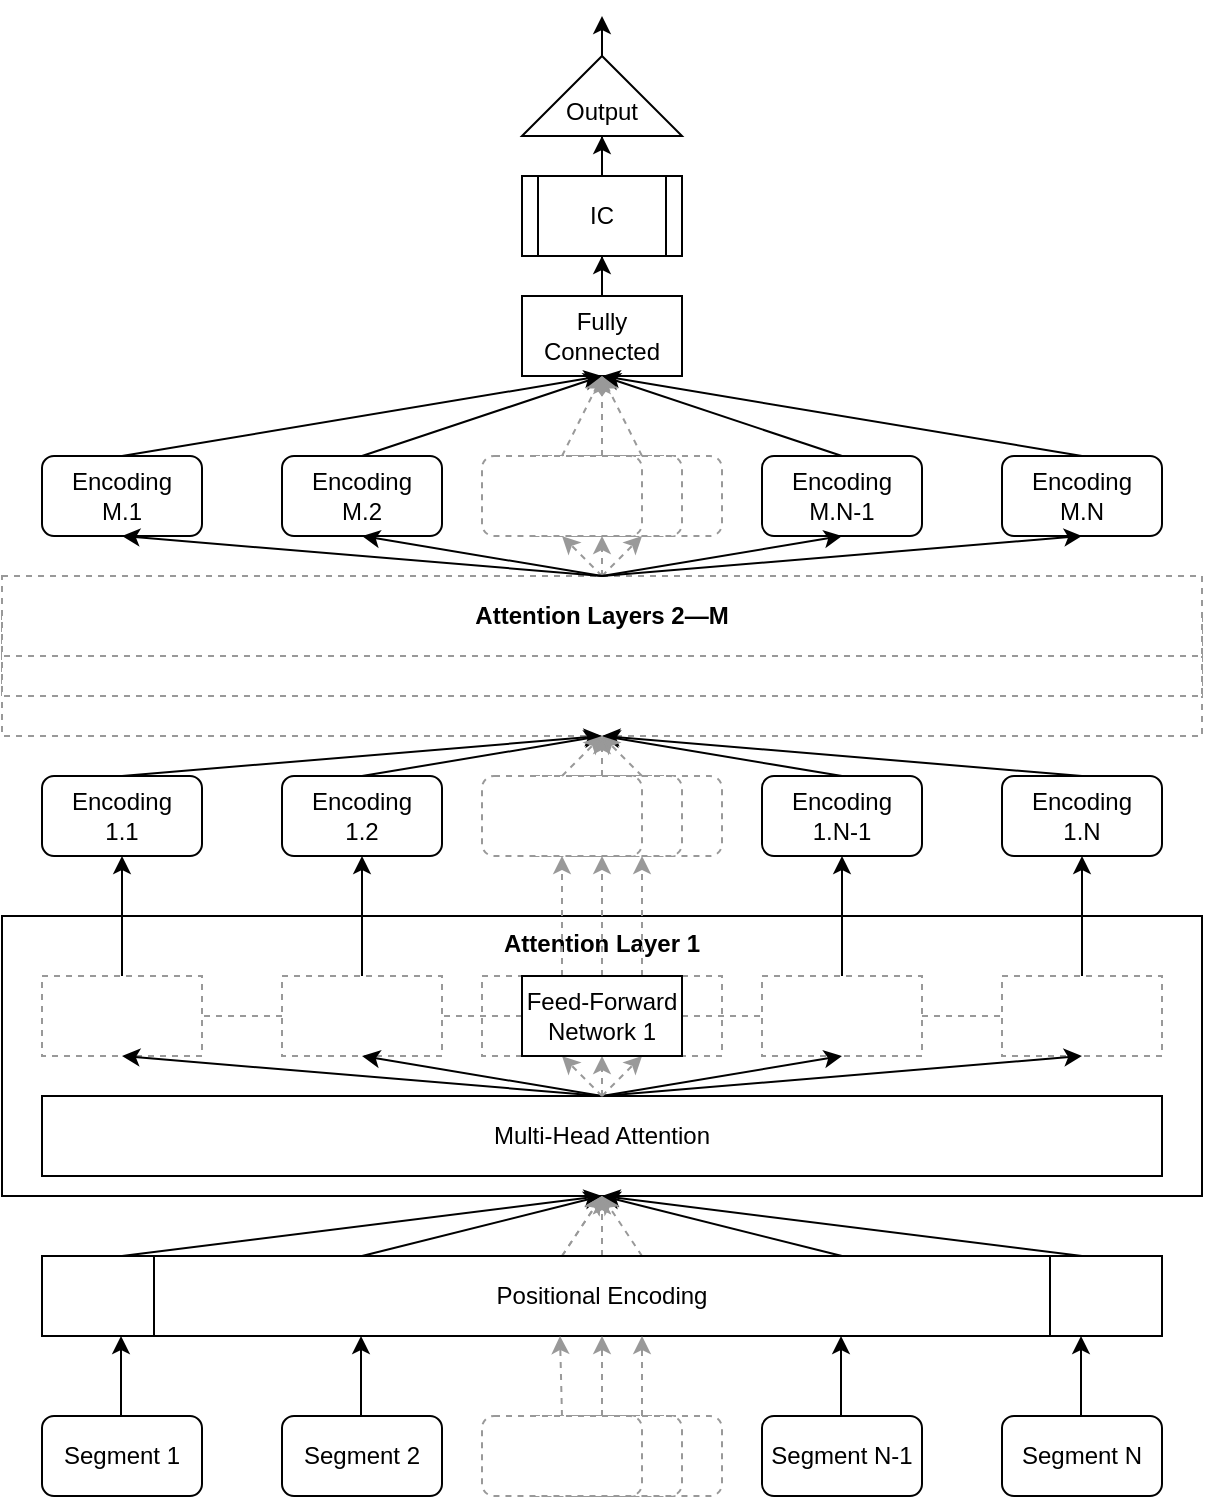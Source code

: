 <mxfile version="13.6.5" type="device"><diagram id="08vCkon5hYv65G0pEPUH" name="Page-1"><mxGraphModel dx="1422" dy="806" grid="1" gridSize="10" guides="1" tooltips="1" connect="1" arrows="1" fold="1" page="1" pageScale="1" pageWidth="850" pageHeight="1100" math="0" shadow="0"><root><mxCell id="0"/><mxCell id="1" parent="0"/><mxCell id="Z1hNz1v2oOg1ouBnR5ml-6" value="" style="rounded=1;whiteSpace=wrap;html=1;dashed=1;strokeColor=#999999;" parent="1" vertex="1"><mxGeometry x="300" y="720" width="80" height="40" as="geometry"/></mxCell><mxCell id="yo3lCTCQwIQIwDGwGREe-1" value="Segment 1" style="rounded=1;whiteSpace=wrap;html=1;" parent="1" vertex="1"><mxGeometry x="40" y="720" width="80" height="40" as="geometry"/></mxCell><mxCell id="yo3lCTCQwIQIwDGwGREe-104" style="edgeStyle=orthogonalEdgeStyle;rounded=0;orthogonalLoop=1;jettySize=auto;html=1;exitX=1;exitY=0.5;exitDx=0;exitDy=0;" parent="1" source="yo3lCTCQwIQIwDGwGREe-88" edge="1"><mxGeometry relative="1" as="geometry"><mxPoint x="320" y="20" as="targetPoint"/></mxGeometry></mxCell><mxCell id="yo3lCTCQwIQIwDGwGREe-88" value="&lt;br&gt;Output" style="triangle;whiteSpace=wrap;html=1;direction=north;" parent="1" vertex="1"><mxGeometry x="280" y="40" width="80" height="40" as="geometry"/></mxCell><mxCell id="yo3lCTCQwIQIwDGwGREe-94" style="edgeStyle=orthogonalEdgeStyle;rounded=0;orthogonalLoop=1;jettySize=auto;html=1;" parent="1" source="yo3lCTCQwIQIwDGwGREe-89" target="yo3lCTCQwIQIwDGwGREe-92" edge="1"><mxGeometry relative="1" as="geometry"/></mxCell><mxCell id="yo3lCTCQwIQIwDGwGREe-89" value="Fully&lt;br&gt;Connected" style="rounded=0;whiteSpace=wrap;html=1;" parent="1" vertex="1"><mxGeometry x="280" y="160" width="80" height="40" as="geometry"/></mxCell><mxCell id="yo3lCTCQwIQIwDGwGREe-95" style="edgeStyle=orthogonalEdgeStyle;rounded=0;orthogonalLoop=1;jettySize=auto;html=1;" parent="1" source="yo3lCTCQwIQIwDGwGREe-92" target="yo3lCTCQwIQIwDGwGREe-88" edge="1"><mxGeometry relative="1" as="geometry"/></mxCell><mxCell id="yo3lCTCQwIQIwDGwGREe-92" value="IC" style="shape=process;whiteSpace=wrap;html=1;backgroundOutline=1;" parent="1" vertex="1"><mxGeometry x="280" y="100" width="80" height="40" as="geometry"/></mxCell><mxCell id="wbZ5SZzInYULaO9SOd1E-1" value="Attention Layer 1" style="rounded=0;whiteSpace=wrap;html=1;fontStyle=1;verticalAlign=top;labelBackgroundColor=#ffffff;labelBorderColor=none;" parent="1" vertex="1"><mxGeometry x="20" y="470" width="600" height="140" as="geometry"/></mxCell><mxCell id="Z1hNz1v2oOg1ouBnR5ml-1" value="Segment 2" style="rounded=1;whiteSpace=wrap;html=1;" parent="1" vertex="1"><mxGeometry x="160" y="720" width="80" height="40" as="geometry"/></mxCell><mxCell id="Z1hNz1v2oOg1ouBnR5ml-2" value="Segment N-1" style="rounded=1;whiteSpace=wrap;html=1;" parent="1" vertex="1"><mxGeometry x="400" y="720" width="80" height="40" as="geometry"/></mxCell><mxCell id="Z1hNz1v2oOg1ouBnR5ml-3" value="Segment N" style="rounded=1;whiteSpace=wrap;html=1;" parent="1" vertex="1"><mxGeometry x="520" y="720" width="80" height="40" as="geometry"/></mxCell><mxCell id="Z1hNz1v2oOg1ouBnR5ml-4" value="" style="rounded=1;whiteSpace=wrap;html=1;dashed=1;strokeColor=#999999;" parent="1" vertex="1"><mxGeometry x="280" y="720" width="80" height="40" as="geometry"/></mxCell><mxCell id="Z1hNz1v2oOg1ouBnR5ml-12" value="Multi-Head Attention" style="rounded=0;whiteSpace=wrap;html=1;" parent="1" vertex="1"><mxGeometry x="40" y="560" width="560" height="40" as="geometry"/></mxCell><mxCell id="Z1hNz1v2oOg1ouBnR5ml-110" style="edgeStyle=orthogonalEdgeStyle;rounded=0;orthogonalLoop=1;jettySize=auto;html=1;endArrow=classic;endFill=1;strokeColor=#000000;exitX=0.5;exitY=0;exitDx=0;exitDy=0;" parent="1" source="Z1hNz1v2oOg1ouBnR5ml-36" target="Z1hNz1v2oOg1ouBnR5ml-104" edge="1"><mxGeometry relative="1" as="geometry"><mxPoint x="80" y="440" as="sourcePoint"/></mxGeometry></mxCell><mxCell id="Z1hNz1v2oOg1ouBnR5ml-111" style="edgeStyle=orthogonalEdgeStyle;rounded=0;orthogonalLoop=1;jettySize=auto;html=1;endArrow=classic;endFill=1;strokeColor=#000000;exitX=0.5;exitY=0;exitDx=0;exitDy=0;" parent="1" source="Z1hNz1v2oOg1ouBnR5ml-37" target="Z1hNz1v2oOg1ouBnR5ml-105" edge="1"><mxGeometry relative="1" as="geometry"><mxPoint x="200" y="440" as="sourcePoint"/></mxGeometry></mxCell><mxCell id="Z1hNz1v2oOg1ouBnR5ml-115" style="edgeStyle=orthogonalEdgeStyle;rounded=0;orthogonalLoop=1;jettySize=auto;html=1;endArrow=classic;endFill=1;strokeColor=#000000;exitX=0.5;exitY=0;exitDx=0;exitDy=0;" parent="1" source="Z1hNz1v2oOg1ouBnR5ml-38" target="Z1hNz1v2oOg1ouBnR5ml-106" edge="1"><mxGeometry relative="1" as="geometry"><mxPoint x="440" y="440" as="sourcePoint"/></mxGeometry></mxCell><mxCell id="Z1hNz1v2oOg1ouBnR5ml-116" style="edgeStyle=orthogonalEdgeStyle;rounded=0;orthogonalLoop=1;jettySize=auto;html=1;endArrow=classic;endFill=1;strokeColor=#000000;exitX=0.5;exitY=0;exitDx=0;exitDy=0;" parent="1" source="Z1hNz1v2oOg1ouBnR5ml-39" target="Z1hNz1v2oOg1ouBnR5ml-107" edge="1"><mxGeometry relative="1" as="geometry"><mxPoint x="560" y="440" as="sourcePoint"/></mxGeometry></mxCell><mxCell id="Z1hNz1v2oOg1ouBnR5ml-23" value="" style="endArrow=classic;html=1;entryX=0.5;entryY=1;entryDx=0;entryDy=0;exitX=0.5;exitY=0;exitDx=0;exitDy=0;" parent="1" edge="1"><mxGeometry width="50" height="50" relative="1" as="geometry"><mxPoint x="80" y="640" as="sourcePoint"/><mxPoint x="320" y="610" as="targetPoint"/></mxGeometry></mxCell><mxCell id="Z1hNz1v2oOg1ouBnR5ml-24" value="" style="endArrow=classic;html=1;entryX=0.5;entryY=1;entryDx=0;entryDy=0;exitX=0.5;exitY=0;exitDx=0;exitDy=0;" parent="1" edge="1"><mxGeometry width="50" height="50" relative="1" as="geometry"><mxPoint x="200" y="640" as="sourcePoint"/><mxPoint x="320" y="610" as="targetPoint"/></mxGeometry></mxCell><mxCell id="Z1hNz1v2oOg1ouBnR5ml-25" value="" style="endArrow=classic;html=1;entryX=0.5;entryY=1;entryDx=0;entryDy=0;exitX=0.5;exitY=0;exitDx=0;exitDy=0;" parent="1" edge="1"><mxGeometry width="50" height="50" relative="1" as="geometry"><mxPoint x="440" y="640" as="sourcePoint"/><mxPoint x="320" y="610" as="targetPoint"/></mxGeometry></mxCell><mxCell id="Z1hNz1v2oOg1ouBnR5ml-26" value="" style="endArrow=classic;html=1;entryX=0.5;entryY=1;entryDx=0;entryDy=0;exitX=0.5;exitY=0;exitDx=0;exitDy=0;" parent="1" edge="1"><mxGeometry width="50" height="50" relative="1" as="geometry"><mxPoint x="560" y="640" as="sourcePoint"/><mxPoint x="320" y="610" as="targetPoint"/></mxGeometry></mxCell><mxCell id="Z1hNz1v2oOg1ouBnR5ml-114" style="edgeStyle=orthogonalEdgeStyle;rounded=0;orthogonalLoop=1;jettySize=auto;html=1;dashed=1;endArrow=classic;endFill=1;strokeColor=#999999;exitX=0.5;exitY=0;exitDx=0;exitDy=0;" parent="1" source="Z1hNz1v2oOg1ouBnR5ml-41" target="Z1hNz1v2oOg1ouBnR5ml-103" edge="1"><mxGeometry relative="1" as="geometry"><mxPoint x="340" y="440" as="sourcePoint"/></mxGeometry></mxCell><mxCell id="Z1hNz1v2oOg1ouBnR5ml-113" style="edgeStyle=orthogonalEdgeStyle;rounded=0;orthogonalLoop=1;jettySize=auto;html=1;dashed=1;endArrow=classic;endFill=1;strokeColor=#999999;exitX=0.5;exitY=0;exitDx=0;exitDy=0;" parent="1" source="Z1hNz1v2oOg1ouBnR5ml-42" target="Z1hNz1v2oOg1ouBnR5ml-108" edge="1"><mxGeometry relative="1" as="geometry"><mxPoint x="320" y="440" as="sourcePoint"/></mxGeometry></mxCell><mxCell id="Z1hNz1v2oOg1ouBnR5ml-112" style="edgeStyle=orthogonalEdgeStyle;rounded=0;orthogonalLoop=1;jettySize=auto;html=1;dashed=1;endArrow=classic;endFill=1;strokeColor=#999999;exitX=0.5;exitY=0;exitDx=0;exitDy=0;" parent="1" source="Z1hNz1v2oOg1ouBnR5ml-40" target="Z1hNz1v2oOg1ouBnR5ml-109" edge="1"><mxGeometry relative="1" as="geometry"><mxPoint x="300" y="440" as="sourcePoint"/></mxGeometry></mxCell><mxCell id="Z1hNz1v2oOg1ouBnR5ml-36" value="" style="rounded=0;whiteSpace=wrap;html=1;dashed=1;strokeColor=#999999;" parent="1" vertex="1"><mxGeometry x="40" y="500" width="80" height="40" as="geometry"/></mxCell><mxCell id="BI7ElH0CBm1qzwJjxtl7-2" style="edgeStyle=orthogonalEdgeStyle;rounded=0;orthogonalLoop=1;jettySize=auto;html=1;dashed=1;endArrow=none;endFill=0;strokeColor=#999999;" parent="1" source="Z1hNz1v2oOg1ouBnR5ml-37" target="Z1hNz1v2oOg1ouBnR5ml-36" edge="1"><mxGeometry relative="1" as="geometry"/></mxCell><mxCell id="Z1hNz1v2oOg1ouBnR5ml-37" value="" style="rounded=0;whiteSpace=wrap;html=1;dashed=1;strokeColor=#999999;" parent="1" vertex="1"><mxGeometry x="160" y="500" width="80" height="40" as="geometry"/></mxCell><mxCell id="BI7ElH0CBm1qzwJjxtl7-4" style="edgeStyle=orthogonalEdgeStyle;rounded=0;orthogonalLoop=1;jettySize=auto;html=1;dashed=1;endArrow=none;endFill=0;strokeColor=#999999;" parent="1" source="Z1hNz1v2oOg1ouBnR5ml-38" target="Z1hNz1v2oOg1ouBnR5ml-39" edge="1"><mxGeometry relative="1" as="geometry"/></mxCell><mxCell id="Z1hNz1v2oOg1ouBnR5ml-38" value="" style="rounded=0;whiteSpace=wrap;html=1;dashed=1;strokeColor=#999999;" parent="1" vertex="1"><mxGeometry x="400" y="500" width="80" height="40" as="geometry"/></mxCell><mxCell id="Z1hNz1v2oOg1ouBnR5ml-39" value="" style="rounded=0;whiteSpace=wrap;html=1;dashed=1;strokeColor=#999999;" parent="1" vertex="1"><mxGeometry x="520" y="500" width="80" height="40" as="geometry"/></mxCell><mxCell id="Z1hNz1v2oOg1ouBnR5ml-41" value="" style="rounded=0;whiteSpace=wrap;html=1;dashed=1;strokeColor=#999999;" parent="1" vertex="1"><mxGeometry x="300" y="500" width="80" height="40" as="geometry"/></mxCell><mxCell id="Z1hNz1v2oOg1ouBnR5ml-43" value="" style="endArrow=classic;html=1;exitX=0.5;exitY=0;exitDx=0;exitDy=0;entryX=0.5;entryY=1;entryDx=0;entryDy=0;" parent="1" source="Z1hNz1v2oOg1ouBnR5ml-12" target="Z1hNz1v2oOg1ouBnR5ml-36" edge="1"><mxGeometry width="50" height="50" relative="1" as="geometry"><mxPoint x="90" y="360" as="sourcePoint"/><mxPoint x="140" y="310" as="targetPoint"/></mxGeometry></mxCell><mxCell id="Z1hNz1v2oOg1ouBnR5ml-44" value="" style="endArrow=classic;html=1;exitX=0.5;exitY=0;exitDx=0;exitDy=0;entryX=0.5;entryY=1;entryDx=0;entryDy=0;" parent="1" source="Z1hNz1v2oOg1ouBnR5ml-12" target="Z1hNz1v2oOg1ouBnR5ml-37" edge="1"><mxGeometry width="50" height="50" relative="1" as="geometry"><mxPoint x="90" y="360" as="sourcePoint"/><mxPoint x="140" y="310" as="targetPoint"/></mxGeometry></mxCell><mxCell id="Z1hNz1v2oOg1ouBnR5ml-45" value="" style="endArrow=classic;html=1;exitX=0.5;exitY=0;exitDx=0;exitDy=0;entryX=0.5;entryY=1;entryDx=0;entryDy=0;" parent="1" source="Z1hNz1v2oOg1ouBnR5ml-12" target="Z1hNz1v2oOg1ouBnR5ml-38" edge="1"><mxGeometry width="50" height="50" relative="1" as="geometry"><mxPoint x="90" y="360" as="sourcePoint"/><mxPoint x="140" y="310" as="targetPoint"/></mxGeometry></mxCell><mxCell id="Z1hNz1v2oOg1ouBnR5ml-46" value="" style="endArrow=classic;html=1;exitX=0.5;exitY=0;exitDx=0;exitDy=0;entryX=0.5;entryY=1;entryDx=0;entryDy=0;" parent="1" source="Z1hNz1v2oOg1ouBnR5ml-12" target="Z1hNz1v2oOg1ouBnR5ml-39" edge="1"><mxGeometry width="50" height="50" relative="1" as="geometry"><mxPoint x="90" y="360" as="sourcePoint"/><mxPoint x="140" y="310" as="targetPoint"/></mxGeometry></mxCell><mxCell id="Z1hNz1v2oOg1ouBnR5ml-47" value="" style="endArrow=classic;html=1;exitX=0.5;exitY=0;exitDx=0;exitDy=0;entryX=0.5;entryY=1;entryDx=0;entryDy=0;dashed=1;strokeColor=#999999;" parent="1" source="Z1hNz1v2oOg1ouBnR5ml-12" target="Z1hNz1v2oOg1ouBnR5ml-40" edge="1"><mxGeometry width="50" height="50" relative="1" as="geometry"><mxPoint x="90" y="360" as="sourcePoint"/><mxPoint x="140" y="310" as="targetPoint"/></mxGeometry></mxCell><mxCell id="Z1hNz1v2oOg1ouBnR5ml-48" value="" style="endArrow=classic;html=1;exitX=0.5;exitY=0;exitDx=0;exitDy=0;entryX=0.5;entryY=1;entryDx=0;entryDy=0;dashed=1;strokeColor=#999999;" parent="1" source="Z1hNz1v2oOg1ouBnR5ml-12" target="Z1hNz1v2oOg1ouBnR5ml-42" edge="1"><mxGeometry width="50" height="50" relative="1" as="geometry"><mxPoint x="90" y="360" as="sourcePoint"/><mxPoint x="140" y="310" as="targetPoint"/></mxGeometry></mxCell><mxCell id="Z1hNz1v2oOg1ouBnR5ml-49" value="" style="endArrow=classic;html=1;exitX=0.5;exitY=0;exitDx=0;exitDy=0;entryX=0.75;entryY=1;entryDx=0;entryDy=0;dashed=1;strokeColor=#999999;" parent="1" source="Z1hNz1v2oOg1ouBnR5ml-12" target="Z1hNz1v2oOg1ouBnR5ml-42" edge="1"><mxGeometry width="50" height="50" relative="1" as="geometry"><mxPoint x="90" y="360" as="sourcePoint"/><mxPoint x="140" y="310" as="targetPoint"/></mxGeometry></mxCell><mxCell id="Z1hNz1v2oOg1ouBnR5ml-50" value="" style="endArrow=classic;html=1;dashed=1;strokeColor=#999999;entryX=0.5;entryY=1;entryDx=0;entryDy=0;exitX=0.5;exitY=0;exitDx=0;exitDy=0;" parent="1" edge="1"><mxGeometry width="50" height="50" relative="1" as="geometry"><mxPoint x="300" y="640" as="sourcePoint"/><mxPoint x="320" y="610" as="targetPoint"/></mxGeometry></mxCell><mxCell id="Z1hNz1v2oOg1ouBnR5ml-51" value="" style="endArrow=classic;html=1;dashed=1;strokeColor=#999999;entryX=0.5;entryY=1;entryDx=0;entryDy=0;exitX=0.75;exitY=0;exitDx=0;exitDy=0;" parent="1" edge="1"><mxGeometry width="50" height="50" relative="1" as="geometry"><mxPoint x="320" y="640" as="sourcePoint"/><mxPoint x="320" y="610" as="targetPoint"/></mxGeometry></mxCell><mxCell id="Z1hNz1v2oOg1ouBnR5ml-52" value="" style="endArrow=classic;html=1;dashed=1;strokeColor=#999999;entryX=0.5;entryY=1;entryDx=0;entryDy=0;exitX=0.5;exitY=0;exitDx=0;exitDy=0;" parent="1" edge="1"><mxGeometry width="50" height="50" relative="1" as="geometry"><mxPoint x="340" y="640" as="sourcePoint"/><mxPoint x="320" y="610" as="targetPoint"/></mxGeometry></mxCell><mxCell id="Z1hNz1v2oOg1ouBnR5ml-40" value="" style="rounded=0;whiteSpace=wrap;html=1;dashed=1;strokeColor=#999999;" parent="1" vertex="1"><mxGeometry x="260" y="500" width="80" height="40" as="geometry"/></mxCell><mxCell id="Z1hNz1v2oOg1ouBnR5ml-5" value="" style="rounded=1;whiteSpace=wrap;html=1;dashed=1;strokeColor=#999999;" parent="1" vertex="1"><mxGeometry x="260" y="720" width="80" height="40" as="geometry"/></mxCell><mxCell id="Z1hNz1v2oOg1ouBnR5ml-102" value="" style="endArrow=classic;html=1;dashed=1;strokeColor=#999999;entryX=0.5;entryY=1;entryDx=0;entryDy=0;exitX=0.5;exitY=0;exitDx=0;exitDy=0;" parent="1" edge="1"><mxGeometry width="50" height="50" relative="1" as="geometry"><mxPoint x="300" y="640" as="sourcePoint"/><mxPoint x="320" y="610" as="targetPoint"/></mxGeometry></mxCell><mxCell id="Z1hNz1v2oOg1ouBnR5ml-103" value="" style="rounded=1;whiteSpace=wrap;html=1;dashed=1;strokeColor=#999999;" parent="1" vertex="1"><mxGeometry x="300" y="400" width="80" height="40" as="geometry"/></mxCell><mxCell id="Z1hNz1v2oOg1ouBnR5ml-104" value="Encoding&lt;br&gt;1.1" style="rounded=1;whiteSpace=wrap;html=1;" parent="1" vertex="1"><mxGeometry x="40" y="400" width="80" height="40" as="geometry"/></mxCell><mxCell id="Z1hNz1v2oOg1ouBnR5ml-105" value="Encoding&lt;br&gt;1.2" style="rounded=1;whiteSpace=wrap;html=1;" parent="1" vertex="1"><mxGeometry x="160" y="400" width="80" height="40" as="geometry"/></mxCell><mxCell id="Z1hNz1v2oOg1ouBnR5ml-106" value="Encoding&lt;br&gt;1.N-1" style="rounded=1;whiteSpace=wrap;html=1;" parent="1" vertex="1"><mxGeometry x="400" y="400" width="80" height="40" as="geometry"/></mxCell><mxCell id="Z1hNz1v2oOg1ouBnR5ml-107" value="Encoding&lt;br&gt;1.N" style="rounded=1;whiteSpace=wrap;html=1;" parent="1" vertex="1"><mxGeometry x="520" y="400" width="80" height="40" as="geometry"/></mxCell><mxCell id="Z1hNz1v2oOg1ouBnR5ml-108" value="" style="rounded=1;whiteSpace=wrap;html=1;dashed=1;strokeColor=#999999;" parent="1" vertex="1"><mxGeometry x="280" y="400" width="80" height="40" as="geometry"/></mxCell><mxCell id="Z1hNz1v2oOg1ouBnR5ml-109" value="" style="rounded=1;whiteSpace=wrap;html=1;dashed=1;strokeColor=#999999;" parent="1" vertex="1"><mxGeometry x="260" y="400" width="80" height="40" as="geometry"/></mxCell><mxCell id="Z1hNz1v2oOg1ouBnR5ml-117" value="" style="rounded=0;whiteSpace=wrap;html=1;fontStyle=1;verticalAlign=middle;strokeColor=#999999;dashed=1;" parent="1" vertex="1"><mxGeometry x="20" y="340" width="600" height="40" as="geometry"/></mxCell><mxCell id="Z1hNz1v2oOg1ouBnR5ml-118" value="" style="rounded=0;whiteSpace=wrap;html=1;fontStyle=1;verticalAlign=middle;strokeColor=#999999;dashed=1;" parent="1" vertex="1"><mxGeometry x="20" y="320" width="600" height="40" as="geometry"/></mxCell><mxCell id="Z1hNz1v2oOg1ouBnR5ml-121" value="" style="endArrow=classic;html=1;strokeColor=#000000;entryX=0.5;entryY=1;entryDx=0;entryDy=0;exitX=0.5;exitY=0;exitDx=0;exitDy=0;" parent="1" source="Z1hNz1v2oOg1ouBnR5ml-104" target="Z1hNz1v2oOg1ouBnR5ml-117" edge="1"><mxGeometry width="50" height="50" relative="1" as="geometry"><mxPoint x="90" y="250" as="sourcePoint"/><mxPoint x="140" y="200" as="targetPoint"/></mxGeometry></mxCell><mxCell id="Z1hNz1v2oOg1ouBnR5ml-122" value="" style="endArrow=classic;html=1;strokeColor=#000000;entryX=0.5;entryY=1;entryDx=0;entryDy=0;exitX=0.5;exitY=0;exitDx=0;exitDy=0;" parent="1" source="Z1hNz1v2oOg1ouBnR5ml-105" target="Z1hNz1v2oOg1ouBnR5ml-117" edge="1"><mxGeometry width="50" height="50" relative="1" as="geometry"><mxPoint x="90" y="250" as="sourcePoint"/><mxPoint x="140" y="200" as="targetPoint"/></mxGeometry></mxCell><mxCell id="Z1hNz1v2oOg1ouBnR5ml-123" value="" style="endArrow=classic;html=1;strokeColor=#000000;entryX=0.5;entryY=1;entryDx=0;entryDy=0;exitX=0.5;exitY=0;exitDx=0;exitDy=0;" parent="1" source="Z1hNz1v2oOg1ouBnR5ml-106" target="Z1hNz1v2oOg1ouBnR5ml-117" edge="1"><mxGeometry width="50" height="50" relative="1" as="geometry"><mxPoint x="90" y="250" as="sourcePoint"/><mxPoint x="140" y="200" as="targetPoint"/></mxGeometry></mxCell><mxCell id="Z1hNz1v2oOg1ouBnR5ml-124" value="" style="endArrow=classic;html=1;strokeColor=#000000;entryX=0.5;entryY=1;entryDx=0;entryDy=0;exitX=0.5;exitY=0;exitDx=0;exitDy=0;" parent="1" source="Z1hNz1v2oOg1ouBnR5ml-107" target="Z1hNz1v2oOg1ouBnR5ml-117" edge="1"><mxGeometry width="50" height="50" relative="1" as="geometry"><mxPoint x="90" y="250" as="sourcePoint"/><mxPoint x="140" y="200" as="targetPoint"/></mxGeometry></mxCell><mxCell id="Z1hNz1v2oOg1ouBnR5ml-119" value="&lt;span style=&quot;white-space: normal&quot;&gt;Attention Layers 2—M&lt;/span&gt;" style="rounded=0;whiteSpace=wrap;html=1;fontStyle=1;verticalAlign=middle;strokeColor=#999999;dashed=1;" parent="1" vertex="1"><mxGeometry x="20" y="300" width="600" height="40" as="geometry"/></mxCell><mxCell id="Z1hNz1v2oOg1ouBnR5ml-127" value="" style="endArrow=classic;html=1;dashed=1;strokeColor=#999999;entryX=0.5;entryY=1;entryDx=0;entryDy=0;exitX=0.5;exitY=0;exitDx=0;exitDy=0;" parent="1" edge="1"><mxGeometry width="50" height="50" relative="1" as="geometry"><mxPoint x="320" y="640" as="sourcePoint"/><mxPoint x="320" y="610" as="targetPoint"/></mxGeometry></mxCell><mxCell id="Z1hNz1v2oOg1ouBnR5ml-128" value="" style="endArrow=classic;html=1;strokeColor=#999999;entryX=0.5;entryY=1;entryDx=0;entryDy=0;exitX=0.5;exitY=0;exitDx=0;exitDy=0;dashed=1;" parent="1" source="Z1hNz1v2oOg1ouBnR5ml-109" target="Z1hNz1v2oOg1ouBnR5ml-117" edge="1"><mxGeometry width="50" height="50" relative="1" as="geometry"><mxPoint x="90" y="250" as="sourcePoint"/><mxPoint x="140" y="200" as="targetPoint"/></mxGeometry></mxCell><mxCell id="Z1hNz1v2oOg1ouBnR5ml-129" value="" style="endArrow=classic;html=1;strokeColor=#999999;entryX=0.5;entryY=1;entryDx=0;entryDy=0;exitX=0.5;exitY=0;exitDx=0;exitDy=0;dashed=1;" parent="1" source="Z1hNz1v2oOg1ouBnR5ml-108" target="Z1hNz1v2oOg1ouBnR5ml-117" edge="1"><mxGeometry width="50" height="50" relative="1" as="geometry"><mxPoint x="90" y="250" as="sourcePoint"/><mxPoint x="140" y="200" as="targetPoint"/></mxGeometry></mxCell><mxCell id="Z1hNz1v2oOg1ouBnR5ml-130" value="" style="endArrow=classic;html=1;strokeColor=#999999;entryX=0.5;entryY=1;entryDx=0;entryDy=0;exitX=0.5;exitY=0;exitDx=0;exitDy=0;dashed=1;" parent="1" source="Z1hNz1v2oOg1ouBnR5ml-103" target="Z1hNz1v2oOg1ouBnR5ml-117" edge="1"><mxGeometry width="50" height="50" relative="1" as="geometry"><mxPoint x="90" y="250" as="sourcePoint"/><mxPoint x="140" y="200" as="targetPoint"/></mxGeometry></mxCell><mxCell id="Z1hNz1v2oOg1ouBnR5ml-131" value="" style="rounded=1;whiteSpace=wrap;html=1;dashed=1;strokeColor=#999999;" parent="1" vertex="1"><mxGeometry x="300" y="240" width="80" height="40" as="geometry"/></mxCell><mxCell id="Z1hNz1v2oOg1ouBnR5ml-132" value="Encoding&lt;br&gt;M.1" style="rounded=1;whiteSpace=wrap;html=1;" parent="1" vertex="1"><mxGeometry x="40" y="240" width="80" height="40" as="geometry"/></mxCell><mxCell id="Z1hNz1v2oOg1ouBnR5ml-133" value="Encoding&lt;br&gt;M.2" style="rounded=1;whiteSpace=wrap;html=1;" parent="1" vertex="1"><mxGeometry x="160" y="240" width="80" height="40" as="geometry"/></mxCell><mxCell id="Z1hNz1v2oOg1ouBnR5ml-134" value="Encoding&lt;br&gt;M.N-1" style="rounded=1;whiteSpace=wrap;html=1;" parent="1" vertex="1"><mxGeometry x="400" y="240" width="80" height="40" as="geometry"/></mxCell><mxCell id="Z1hNz1v2oOg1ouBnR5ml-135" value="Encoding&lt;br&gt;M.N" style="rounded=1;whiteSpace=wrap;html=1;" parent="1" vertex="1"><mxGeometry x="520" y="240" width="80" height="40" as="geometry"/></mxCell><mxCell id="Z1hNz1v2oOg1ouBnR5ml-136" value="" style="rounded=1;whiteSpace=wrap;html=1;dashed=1;strokeColor=#999999;" parent="1" vertex="1"><mxGeometry x="280" y="240" width="80" height="40" as="geometry"/></mxCell><mxCell id="Z1hNz1v2oOg1ouBnR5ml-137" value="" style="rounded=1;whiteSpace=wrap;html=1;dashed=1;strokeColor=#999999;" parent="1" vertex="1"><mxGeometry x="260" y="240" width="80" height="40" as="geometry"/></mxCell><mxCell id="Z1hNz1v2oOg1ouBnR5ml-138" value="" style="endArrow=classic;html=1;dashed=1;strokeColor=#999999;exitX=0.5;exitY=0;exitDx=0;exitDy=0;entryX=0.5;entryY=1;entryDx=0;entryDy=0;" parent="1" source="Z1hNz1v2oOg1ouBnR5ml-119" target="Z1hNz1v2oOg1ouBnR5ml-137" edge="1"><mxGeometry width="50" height="50" relative="1" as="geometry"><mxPoint x="60" y="180" as="sourcePoint"/><mxPoint x="110" y="130" as="targetPoint"/></mxGeometry></mxCell><mxCell id="Z1hNz1v2oOg1ouBnR5ml-139" value="" style="endArrow=classic;html=1;dashed=1;strokeColor=#999999;exitX=0.5;exitY=0;exitDx=0;exitDy=0;entryX=0.5;entryY=1;entryDx=0;entryDy=0;" parent="1" source="Z1hNz1v2oOg1ouBnR5ml-119" target="Z1hNz1v2oOg1ouBnR5ml-131" edge="1"><mxGeometry width="50" height="50" relative="1" as="geometry"><mxPoint x="60" y="180" as="sourcePoint"/><mxPoint x="110" y="130" as="targetPoint"/></mxGeometry></mxCell><mxCell id="Z1hNz1v2oOg1ouBnR5ml-140" value="" style="endArrow=classic;html=1;dashed=1;strokeColor=#999999;exitX=0.5;exitY=0;exitDx=0;exitDy=0;entryX=0.5;entryY=1;entryDx=0;entryDy=0;" parent="1" source="Z1hNz1v2oOg1ouBnR5ml-119" target="Z1hNz1v2oOg1ouBnR5ml-136" edge="1"><mxGeometry width="50" height="50" relative="1" as="geometry"><mxPoint x="60" y="180" as="sourcePoint"/><mxPoint x="110" y="130" as="targetPoint"/></mxGeometry></mxCell><mxCell id="Z1hNz1v2oOg1ouBnR5ml-141" value="" style="endArrow=classic;html=1;strokeColor=#000000;exitX=0.5;exitY=0;exitDx=0;exitDy=0;entryX=0.5;entryY=1;entryDx=0;entryDy=0;" parent="1" source="Z1hNz1v2oOg1ouBnR5ml-119" target="Z1hNz1v2oOg1ouBnR5ml-133" edge="1"><mxGeometry width="50" height="50" relative="1" as="geometry"><mxPoint x="60" y="180" as="sourcePoint"/><mxPoint x="110" y="130" as="targetPoint"/></mxGeometry></mxCell><mxCell id="Z1hNz1v2oOg1ouBnR5ml-142" value="" style="endArrow=classic;html=1;strokeColor=#000000;exitX=0.5;exitY=0;exitDx=0;exitDy=0;entryX=0.5;entryY=1;entryDx=0;entryDy=0;" parent="1" source="Z1hNz1v2oOg1ouBnR5ml-119" target="Z1hNz1v2oOg1ouBnR5ml-132" edge="1"><mxGeometry width="50" height="50" relative="1" as="geometry"><mxPoint x="60" y="180" as="sourcePoint"/><mxPoint x="110" y="130" as="targetPoint"/></mxGeometry></mxCell><mxCell id="Z1hNz1v2oOg1ouBnR5ml-143" value="" style="endArrow=classic;html=1;strokeColor=#000000;exitX=0.5;exitY=0;exitDx=0;exitDy=0;entryX=0.5;entryY=1;entryDx=0;entryDy=0;" parent="1" source="Z1hNz1v2oOg1ouBnR5ml-119" target="Z1hNz1v2oOg1ouBnR5ml-134" edge="1"><mxGeometry width="50" height="50" relative="1" as="geometry"><mxPoint x="60" y="180" as="sourcePoint"/><mxPoint x="110" y="130" as="targetPoint"/></mxGeometry></mxCell><mxCell id="Z1hNz1v2oOg1ouBnR5ml-144" value="" style="endArrow=classic;html=1;strokeColor=#000000;exitX=0.5;exitY=0;exitDx=0;exitDy=0;entryX=0.5;entryY=1;entryDx=0;entryDy=0;" parent="1" source="Z1hNz1v2oOg1ouBnR5ml-119" target="Z1hNz1v2oOg1ouBnR5ml-135" edge="1"><mxGeometry width="50" height="50" relative="1" as="geometry"><mxPoint x="60" y="180" as="sourcePoint"/><mxPoint x="110" y="130" as="targetPoint"/></mxGeometry></mxCell><mxCell id="Z1hNz1v2oOg1ouBnR5ml-145" value="" style="endArrow=classic;html=1;strokeColor=#000000;entryX=0.5;entryY=1;entryDx=0;entryDy=0;exitX=0.5;exitY=0;exitDx=0;exitDy=0;" parent="1" source="Z1hNz1v2oOg1ouBnR5ml-132" target="yo3lCTCQwIQIwDGwGREe-89" edge="1"><mxGeometry width="50" height="50" relative="1" as="geometry"><mxPoint x="130" y="180" as="sourcePoint"/><mxPoint x="180" y="130" as="targetPoint"/></mxGeometry></mxCell><mxCell id="Z1hNz1v2oOg1ouBnR5ml-146" value="" style="endArrow=classic;html=1;strokeColor=#000000;entryX=0.5;entryY=1;entryDx=0;entryDy=0;exitX=0.5;exitY=0;exitDx=0;exitDy=0;" parent="1" source="Z1hNz1v2oOg1ouBnR5ml-133" target="yo3lCTCQwIQIwDGwGREe-89" edge="1"><mxGeometry width="50" height="50" relative="1" as="geometry"><mxPoint x="130" y="180" as="sourcePoint"/><mxPoint x="180" y="130" as="targetPoint"/></mxGeometry></mxCell><mxCell id="Z1hNz1v2oOg1ouBnR5ml-147" value="" style="endArrow=classic;html=1;strokeColor=#000000;entryX=0.5;entryY=1;entryDx=0;entryDy=0;exitX=0.5;exitY=0;exitDx=0;exitDy=0;" parent="1" source="Z1hNz1v2oOg1ouBnR5ml-134" target="yo3lCTCQwIQIwDGwGREe-89" edge="1"><mxGeometry width="50" height="50" relative="1" as="geometry"><mxPoint x="130" y="180" as="sourcePoint"/><mxPoint x="180" y="130" as="targetPoint"/></mxGeometry></mxCell><mxCell id="Z1hNz1v2oOg1ouBnR5ml-148" value="" style="endArrow=classic;html=1;strokeColor=#000000;entryX=0.5;entryY=1;entryDx=0;entryDy=0;exitX=0.5;exitY=0;exitDx=0;exitDy=0;" parent="1" source="Z1hNz1v2oOg1ouBnR5ml-135" target="yo3lCTCQwIQIwDGwGREe-89" edge="1"><mxGeometry width="50" height="50" relative="1" as="geometry"><mxPoint x="130" y="180" as="sourcePoint"/><mxPoint x="180" y="130" as="targetPoint"/></mxGeometry></mxCell><mxCell id="Z1hNz1v2oOg1ouBnR5ml-149" value="" style="endArrow=classic;html=1;strokeColor=#999999;entryX=0.5;entryY=1;entryDx=0;entryDy=0;exitX=0.5;exitY=0;exitDx=0;exitDy=0;dashed=1;" parent="1" source="Z1hNz1v2oOg1ouBnR5ml-137" target="yo3lCTCQwIQIwDGwGREe-89" edge="1"><mxGeometry width="50" height="50" relative="1" as="geometry"><mxPoint x="130" y="180" as="sourcePoint"/><mxPoint x="180" y="130" as="targetPoint"/></mxGeometry></mxCell><mxCell id="Z1hNz1v2oOg1ouBnR5ml-150" value="" style="endArrow=classic;html=1;strokeColor=#999999;entryX=0.5;entryY=1;entryDx=0;entryDy=0;exitX=0.5;exitY=0;exitDx=0;exitDy=0;dashed=1;" parent="1" source="Z1hNz1v2oOg1ouBnR5ml-131" target="yo3lCTCQwIQIwDGwGREe-89" edge="1"><mxGeometry width="50" height="50" relative="1" as="geometry"><mxPoint x="130" y="180" as="sourcePoint"/><mxPoint x="180" y="130" as="targetPoint"/></mxGeometry></mxCell><mxCell id="Z1hNz1v2oOg1ouBnR5ml-151" value="" style="endArrow=classic;html=1;strokeColor=#999999;entryX=0.5;entryY=1;entryDx=0;entryDy=0;exitX=0.5;exitY=0;exitDx=0;exitDy=0;dashed=1;" parent="1" source="Z1hNz1v2oOg1ouBnR5ml-136" target="yo3lCTCQwIQIwDGwGREe-89" edge="1"><mxGeometry width="50" height="50" relative="1" as="geometry"><mxPoint x="130" y="180" as="sourcePoint"/><mxPoint x="180" y="130" as="targetPoint"/></mxGeometry></mxCell><mxCell id="BI7ElH0CBm1qzwJjxtl7-1" style="edgeStyle=orthogonalEdgeStyle;rounded=0;orthogonalLoop=1;jettySize=auto;html=1;entryX=1;entryY=0.5;entryDx=0;entryDy=0;endArrow=none;endFill=0;strokeColor=#999999;dashed=1;" parent="1" source="Z1hNz1v2oOg1ouBnR5ml-42" target="Z1hNz1v2oOg1ouBnR5ml-37" edge="1"><mxGeometry relative="1" as="geometry"/></mxCell><mxCell id="BI7ElH0CBm1qzwJjxtl7-3" style="edgeStyle=orthogonalEdgeStyle;rounded=0;orthogonalLoop=1;jettySize=auto;html=1;dashed=1;endArrow=none;endFill=0;strokeColor=#999999;" parent="1" source="Z1hNz1v2oOg1ouBnR5ml-42" target="Z1hNz1v2oOg1ouBnR5ml-38" edge="1"><mxGeometry relative="1" as="geometry"/></mxCell><mxCell id="Z1hNz1v2oOg1ouBnR5ml-42" value="Feed-Forward&lt;br&gt;Network 1" style="rounded=0;whiteSpace=wrap;html=1;strokeColor=#000000;" parent="1" vertex="1"><mxGeometry x="280" y="500" width="80" height="40" as="geometry"/></mxCell><mxCell id="BI7ElH0CBm1qzwJjxtl7-6" value="Positional Encoding" style="shape=process;whiteSpace=wrap;html=1;backgroundOutline=1;strokeColor=#000000;" parent="1" vertex="1"><mxGeometry x="40" y="640" width="560" height="40" as="geometry"/></mxCell><mxCell id="BI7ElH0CBm1qzwJjxtl7-7" value="" style="endArrow=classic;html=1;strokeColor=#000000;endFill=1;" parent="1" edge="1"><mxGeometry width="50" height="50" relative="1" as="geometry"><mxPoint x="79.5" y="720" as="sourcePoint"/><mxPoint x="79.5" y="680" as="targetPoint"/></mxGeometry></mxCell><mxCell id="BI7ElH0CBm1qzwJjxtl7-8" value="" style="endArrow=classic;html=1;strokeColor=#000000;endFill=1;" parent="1" edge="1"><mxGeometry width="50" height="50" relative="1" as="geometry"><mxPoint x="199.5" y="720" as="sourcePoint"/><mxPoint x="199.5" y="680" as="targetPoint"/></mxGeometry></mxCell><mxCell id="BI7ElH0CBm1qzwJjxtl7-9" value="" style="endArrow=classic;html=1;strokeColor=#000000;endFill=1;" parent="1" edge="1"><mxGeometry width="50" height="50" relative="1" as="geometry"><mxPoint x="439.5" y="720" as="sourcePoint"/><mxPoint x="439.5" y="680" as="targetPoint"/></mxGeometry></mxCell><mxCell id="BI7ElH0CBm1qzwJjxtl7-10" value="" style="endArrow=classic;html=1;strokeColor=#000000;endFill=1;" parent="1" edge="1"><mxGeometry width="50" height="50" relative="1" as="geometry"><mxPoint x="559.5" y="720" as="sourcePoint"/><mxPoint x="559.5" y="680" as="targetPoint"/></mxGeometry></mxCell><mxCell id="BI7ElH0CBm1qzwJjxtl7-11" value="" style="endArrow=classic;html=1;strokeColor=#999999;exitX=0.5;exitY=0;exitDx=0;exitDy=0;startArrow=none;startFill=0;dashed=1;endFill=1;" parent="1" source="Z1hNz1v2oOg1ouBnR5ml-5" edge="1"><mxGeometry width="50" height="50" relative="1" as="geometry"><mxPoint x="299" y="720" as="sourcePoint"/><mxPoint x="299" y="680" as="targetPoint"/></mxGeometry></mxCell><mxCell id="BI7ElH0CBm1qzwJjxtl7-12" value="" style="endArrow=classic;html=1;strokeColor=#999999;exitX=0.5;exitY=0;exitDx=0;exitDy=0;startArrow=none;startFill=0;dashed=1;endFill=1;" parent="1" source="Z1hNz1v2oOg1ouBnR5ml-4" edge="1"><mxGeometry width="50" height="50" relative="1" as="geometry"><mxPoint x="330" y="720" as="sourcePoint"/><mxPoint x="320" y="680" as="targetPoint"/></mxGeometry></mxCell><mxCell id="BI7ElH0CBm1qzwJjxtl7-13" value="" style="endArrow=classic;html=1;strokeColor=#999999;exitX=0.5;exitY=0;exitDx=0;exitDy=0;startArrow=none;startFill=0;dashed=1;endFill=1;" parent="1" source="Z1hNz1v2oOg1ouBnR5ml-6" edge="1"><mxGeometry width="50" height="50" relative="1" as="geometry"><mxPoint x="350" y="720" as="sourcePoint"/><mxPoint x="340" y="680" as="targetPoint"/></mxGeometry></mxCell></root></mxGraphModel></diagram></mxfile>
